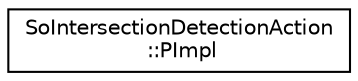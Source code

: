 digraph "Graphical Class Hierarchy"
{
 // LATEX_PDF_SIZE
  edge [fontname="Helvetica",fontsize="10",labelfontname="Helvetica",labelfontsize="10"];
  node [fontname="Helvetica",fontsize="10",shape=record];
  rankdir="LR";
  Node0 [label="SoIntersectionDetectionAction\l ::PImpl",height=0.2,width=0.4,color="black", fillcolor="white", style="filled",URL="$classSoIntersectionDetectionAction_01_1_1PImpl.html",tooltip=" "];
}
